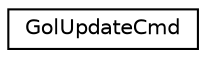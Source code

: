 digraph "Graphical Class Hierarchy"
{
 // LATEX_PDF_SIZE
  edge [fontname="Helvetica",fontsize="10",labelfontname="Helvetica",labelfontsize="10"];
  node [fontname="Helvetica",fontsize="10",shape=record];
  rankdir="LR";
  Node0 [label="GolUpdateCmd",height=0.2,width=0.4,color="black", fillcolor="white", style="filled",URL="$structGolUpdateCmd.html",tooltip=" "];
}
